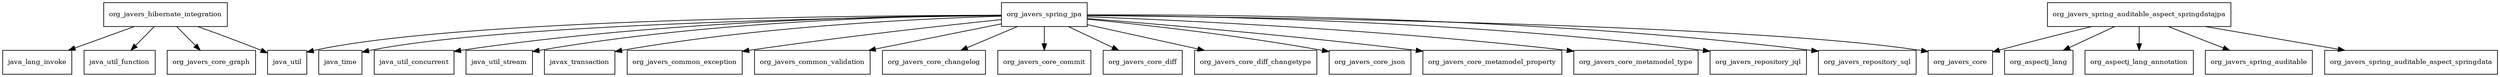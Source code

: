 digraph javers_spring_jpa_5_6_2_package_dependencies {
  node [shape = box, fontsize=10.0];
  org_javers_hibernate_integration -> java_lang_invoke;
  org_javers_hibernate_integration -> java_util;
  org_javers_hibernate_integration -> java_util_function;
  org_javers_hibernate_integration -> org_javers_core_graph;
  org_javers_spring_auditable_aspect_springdatajpa -> org_aspectj_lang;
  org_javers_spring_auditable_aspect_springdatajpa -> org_aspectj_lang_annotation;
  org_javers_spring_auditable_aspect_springdatajpa -> org_javers_core;
  org_javers_spring_auditable_aspect_springdatajpa -> org_javers_spring_auditable;
  org_javers_spring_auditable_aspect_springdatajpa -> org_javers_spring_auditable_aspect_springdata;
  org_javers_spring_jpa -> java_time;
  org_javers_spring_jpa -> java_util;
  org_javers_spring_jpa -> java_util_concurrent;
  org_javers_spring_jpa -> java_util_stream;
  org_javers_spring_jpa -> javax_transaction;
  org_javers_spring_jpa -> org_javers_common_exception;
  org_javers_spring_jpa -> org_javers_common_validation;
  org_javers_spring_jpa -> org_javers_core;
  org_javers_spring_jpa -> org_javers_core_changelog;
  org_javers_spring_jpa -> org_javers_core_commit;
  org_javers_spring_jpa -> org_javers_core_diff;
  org_javers_spring_jpa -> org_javers_core_diff_changetype;
  org_javers_spring_jpa -> org_javers_core_json;
  org_javers_spring_jpa -> org_javers_core_metamodel_property;
  org_javers_spring_jpa -> org_javers_core_metamodel_type;
  org_javers_spring_jpa -> org_javers_repository_jql;
  org_javers_spring_jpa -> org_javers_repository_sql;
}
